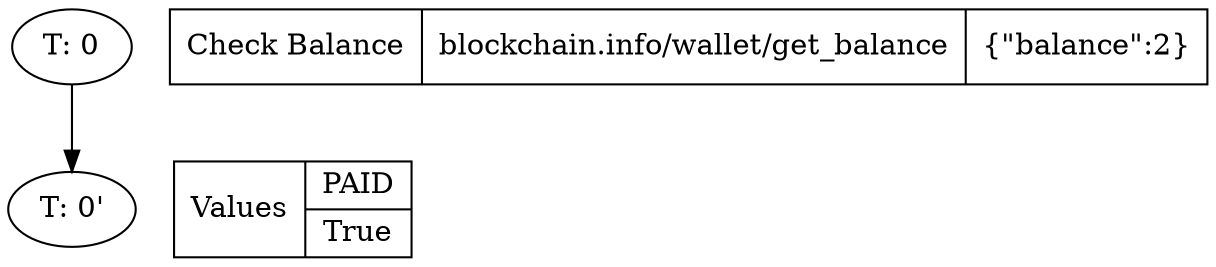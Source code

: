 digraph Scenario_1 {
  rankdir=TB;
  T0 [label="T: 0"];
  CB [shape = record; label="<f0> Check Balance|<f1> blockchain.info/wallet/get_balance| <f2> \{\"balance\":2\}"];
  { rank = same; "T0"; "CB" }

  T0_P [label="T: 0'"];
  R [shape=record; label="Values|{PAID|True}"];
  { rank = same; "T0_P"; "R" }

  T0 -> T0_P
}
